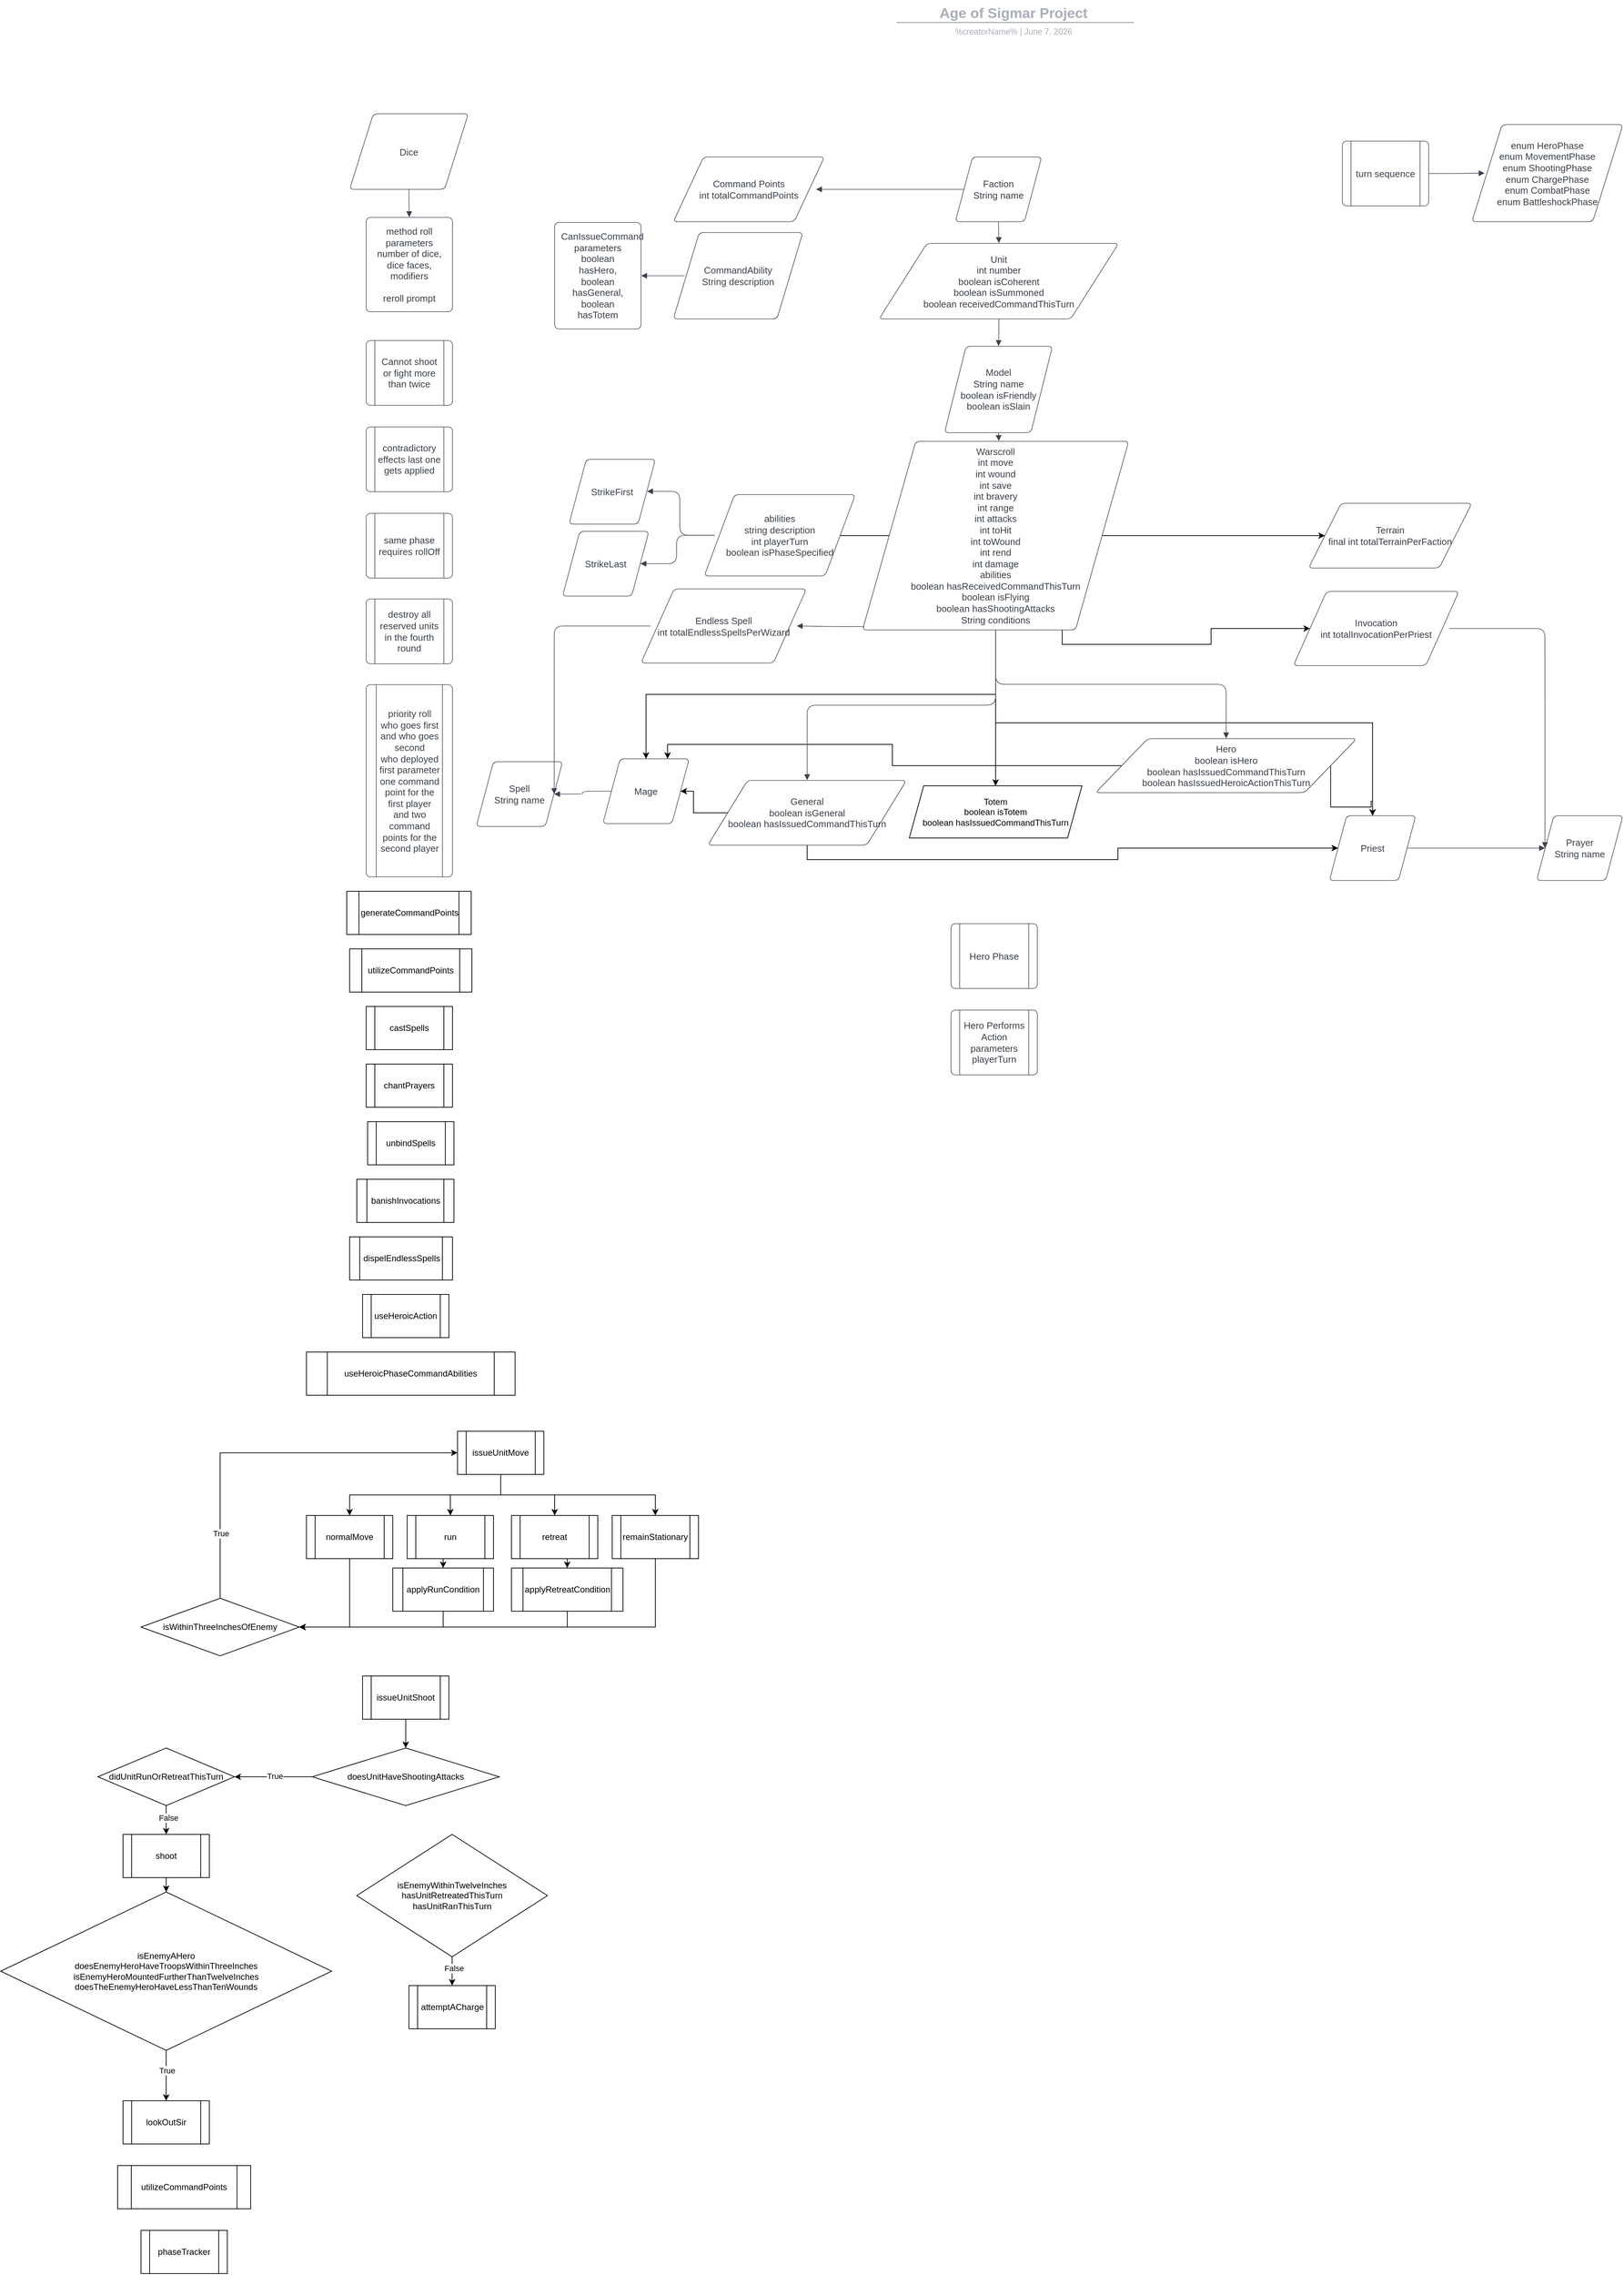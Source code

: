 <mxfile version="22.0.8" type="github">
  <diagram name="Page-1" id="zOLEb17u6JyuVjksXgzn">
    <mxGraphModel dx="2924" dy="1106" grid="1" gridSize="10" guides="1" tooltips="1" connect="1" arrows="1" fold="1" page="1" pageScale="1" pageWidth="850" pageHeight="1100" math="0" shadow="0">
      <root>
        <mxCell id="0" />
        <mxCell id="1" parent="0" />
        <mxCell id="diX1V1ADJ11k-N-cRnxO-1" value="" style="group;dropTarget=0;pointerEvents=0;" parent="1" vertex="1">
          <mxGeometry x="663" y="53" width="640" height="45" as="geometry" />
        </mxCell>
        <mxCell id="diX1V1ADJ11k-N-cRnxO-2" value="Age of Sigmar Project" style="html=1;overflow=block;blockSpacing=1;whiteSpace=wrap;fontSize=19.7;fontColor=#a9afb8;fontStyle=1;align=center;spacingLeft=7;spacingRight=7;spacingTop=2;spacing=3;strokeOpacity=0;fillOpacity=0;rounded=1;absoluteArcSize=1;arcSize=12;fillColor=#ffffff;strokeWidth=1.5;lucidId=UGaBJGIUdZaL;" parent="diX1V1ADJ11k-N-cRnxO-1" vertex="1">
          <mxGeometry width="640" height="31" as="geometry" />
        </mxCell>
        <UserObject label="%creatorName%  |  %date{mmmm d, yyyy}%" placeholders="1" id="diX1V1ADJ11k-N-cRnxO-3">
          <mxCell style="html=1;overflow=block;blockSpacing=1;whiteSpace=wrap;fontSize=11.5;fontColor=#a9afb8;align=center;spacingLeft=7;spacingRight=7;spacingTop=2;spacing=3;strokeOpacity=0;fillOpacity=0;rounded=1;absoluteArcSize=1;arcSize=12;fillColor=#ffffff;strokeWidth=1.5;lucidId=UGaBLjbw9.Wj;" parent="diX1V1ADJ11k-N-cRnxO-1" vertex="1">
            <mxGeometry y="31" width="640" height="14" as="geometry" />
          </mxCell>
        </UserObject>
        <mxCell id="diX1V1ADJ11k-N-cRnxO-4" value="" style="html=1;jettySize=18;whiteSpace=wrap;fontSize=13;fontFamily=Helvetica;strokeColor=#a9afb8;strokeOpacity=100;strokeWidth=1.5;rounded=0;startArrow=none;endArrow=none;lucidId=UGaBRsoHgIos;" parent="diX1V1ADJ11k-N-cRnxO-1" edge="1">
          <mxGeometry width="100" height="100" relative="1" as="geometry">
            <Array as="points" />
            <mxPoint x="157" y="30" as="sourcePoint" />
            <mxPoint x="487" y="30" as="targetPoint" />
          </mxGeometry>
        </mxCell>
        <mxCell id="diX1V1ADJ11k-N-cRnxO-5" value="Model&#xa;String name&#xa;boolean isFriendly&#xa;boolean isSlain" style="html=1;overflow=block;blockSpacing=1;whiteSpace=wrap;shape=parallelogram;perimeter=parallelogramPerimeter;anchorPointDirection=0;fontSize=13;fontColor=#3a414a;align=center;spacing=3.8;strokeColor=#3a414a;strokeOpacity=100;fillOpacity=100;rounded=1;absoluteArcSize=1;arcSize=12;fillColor=#ffffff;strokeWidth=0.8;lucidId=VMP~fAURNN5s;" parent="1" vertex="1">
          <mxGeometry x="887" y="533" width="150" height="120" as="geometry" />
        </mxCell>
        <mxCell id="diX1V1ADJ11k-N-cRnxO-6" value="Unit&#xa;int number&#xa;boolean isCoherent&#xa;boolean isSummoned&#xa;boolean receivedCommandThisTurn" style="html=1;overflow=block;blockSpacing=1;whiteSpace=wrap;shape=parallelogram;perimeter=parallelogramPerimeter;anchorPointDirection=0;fontSize=13;fontColor=#3a414a;align=center;spacing=3.8;strokeColor=#3a414a;strokeOpacity=100;fillOpacity=100;rounded=1;absoluteArcSize=1;arcSize=12;fillColor=#ffffff;strokeWidth=0.8;lucidId=9QP~q0KfeUEE;" parent="1" vertex="1">
          <mxGeometry x="796" y="390" width="333" height="105" as="geometry" />
        </mxCell>
        <mxCell id="diX1V1ADJ11k-N-cRnxO-7" value="Terrain&#xa;final int totalTerrainPerFaction" style="html=1;overflow=block;blockSpacing=1;whiteSpace=wrap;shape=parallelogram;perimeter=parallelogramPerimeter;anchorPointDirection=0;fontSize=13;fontColor=#3a414a;align=center;spacing=3.8;strokeColor=#3a414a;strokeOpacity=100;fillOpacity=100;rounded=1;absoluteArcSize=1;arcSize=12;fillColor=#ffffff;strokeWidth=0.8;lucidId=hRP~R1YNkXRq;" parent="1" vertex="1">
          <mxGeometry x="1393" y="751" width="227" height="90" as="geometry" />
        </mxCell>
        <mxCell id="diX1V1ADJ11k-N-cRnxO-8" value="Endless Spell&#xa;int totalEndlessSpellsPerWizard" style="html=1;overflow=block;blockSpacing=1;whiteSpace=wrap;shape=parallelogram;perimeter=parallelogramPerimeter;anchorPointDirection=0;fontSize=13;fontColor=#3a414a;align=center;spacing=3.8;strokeColor=#3a414a;strokeOpacity=100;fillOpacity=100;rounded=1;absoluteArcSize=1;arcSize=12;fillColor=#ffffff;strokeWidth=0.8;lucidId=aTP~hnn9tWhW;" parent="1" vertex="1">
          <mxGeometry x="465" y="870" width="230" height="103" as="geometry" />
        </mxCell>
        <mxCell id="diX1V1ADJ11k-N-cRnxO-9" value="Priest" style="html=1;overflow=block;blockSpacing=1;whiteSpace=wrap;shape=parallelogram;perimeter=parallelogramPerimeter;anchorPointDirection=0;fontSize=13;fontColor=#3a414a;align=center;spacing=3.8;strokeColor=#3a414a;strokeOpacity=100;fillOpacity=100;rounded=1;absoluteArcSize=1;arcSize=12;fillColor=#ffffff;strokeWidth=0.8;lucidId=2UP~BliDkqNP;" parent="1" vertex="1">
          <mxGeometry x="1422" y="1185" width="120" height="90" as="geometry" />
        </mxCell>
        <mxCell id="diX1V1ADJ11k-N-cRnxO-10" value="Mage" style="html=1;overflow=block;blockSpacing=1;whiteSpace=wrap;shape=parallelogram;perimeter=parallelogramPerimeter;anchorPointDirection=0;fontSize=13;fontColor=#3a414a;align=center;spacing=3.8;strokeColor=#3a414a;strokeOpacity=100;fillOpacity=100;rounded=1;absoluteArcSize=1;arcSize=12;fillColor=#ffffff;strokeWidth=0.8;lucidId=9UP~75K~QyLg;" parent="1" vertex="1">
          <mxGeometry x="412" y="1106" width="120" height="90" as="geometry" />
        </mxCell>
        <mxCell id="diX1V1ADJ11k-N-cRnxO-11" value="Spell&#xa;String name" style="html=1;overflow=block;blockSpacing=1;whiteSpace=wrap;shape=parallelogram;perimeter=parallelogramPerimeter;anchorPointDirection=0;fontSize=13;fontColor=#3a414a;align=center;spacing=3.8;strokeColor=#3a414a;strokeOpacity=100;fillOpacity=100;rounded=1;absoluteArcSize=1;arcSize=12;fillColor=#ffffff;strokeWidth=0.8;lucidId=fWP~-lGfotR-;" parent="1" vertex="1">
          <mxGeometry x="236" y="1110" width="120" height="90" as="geometry" />
        </mxCell>
        <mxCell id="diX1V1ADJ11k-N-cRnxO-12" value="Prayer&#xa;String name" style="html=1;overflow=block;blockSpacing=1;whiteSpace=wrap;shape=parallelogram;perimeter=parallelogramPerimeter;anchorPointDirection=0;fontSize=13;fontColor=#3a414a;align=center;spacing=3.8;strokeColor=#3a414a;strokeOpacity=100;fillOpacity=100;rounded=1;absoluteArcSize=1;arcSize=12;fillColor=#ffffff;strokeWidth=0.8;lucidId=2XP~xu.32lZ-;" parent="1" vertex="1">
          <mxGeometry x="1710" y="1185" width="120" height="90" as="geometry" />
        </mxCell>
        <mxCell id="diX1V1ADJ11k-N-cRnxO-13" value="Faction&#xa;String name" style="html=1;overflow=block;blockSpacing=1;whiteSpace=wrap;shape=parallelogram;perimeter=parallelogramPerimeter;anchorPointDirection=0;fontSize=13;fontColor=#3a414a;align=center;spacing=3.8;strokeColor=#3a414a;strokeOpacity=100;fillOpacity=100;rounded=1;absoluteArcSize=1;arcSize=12;fillColor=#ffffff;strokeWidth=0.8;lucidId=Bo-mgxUeQBWc;" parent="1" vertex="1">
          <mxGeometry x="902" y="270" width="120" height="90" as="geometry" />
        </mxCell>
        <mxCell id="diX1V1ADJ11k-N-cRnxO-14" value="" style="html=1;jettySize=18;whiteSpace=wrap;fontSize=13;strokeColor=#3a414a;strokeOpacity=100;strokeWidth=0.8;rounded=1;arcSize=24;edgeStyle=orthogonalEdgeStyle;startArrow=none;endArrow=block;endFill=1;exitX=0.058;exitY=0.5;exitPerimeter=0;entryX=0.903;entryY=0.5;entryPerimeter=0;lucidId=gx-mKUjaX6WK;" parent="1" source="diX1V1ADJ11k-N-cRnxO-8" target="diX1V1ADJ11k-N-cRnxO-11" edge="1">
          <mxGeometry width="100" height="100" relative="1" as="geometry">
            <Array as="points" />
          </mxGeometry>
        </mxCell>
        <mxCell id="diX1V1ADJ11k-N-cRnxO-15" value="" style="html=1;jettySize=18;whiteSpace=wrap;fontSize=13;strokeColor=#3a414a;strokeOpacity=100;strokeWidth=0.8;rounded=1;arcSize=24;edgeStyle=orthogonalEdgeStyle;startArrow=none;endArrow=block;endFill=1;exitX=0.097;exitY=0.5;exitPerimeter=0;entryX=0.903;entryY=0.5;entryPerimeter=0;lucidId=jx-mc8QmrxVr;" parent="1" source="diX1V1ADJ11k-N-cRnxO-10" target="diX1V1ADJ11k-N-cRnxO-11" edge="1">
          <mxGeometry width="100" height="100" relative="1" as="geometry">
            <Array as="points" />
          </mxGeometry>
        </mxCell>
        <mxCell id="_YTNO9yyWbdlbhSEin78-3" style="edgeStyle=orthogonalEdgeStyle;rounded=0;orthogonalLoop=1;jettySize=auto;html=1;exitX=0.5;exitY=1;exitDx=0;exitDy=0;" parent="1" source="diX1V1ADJ11k-N-cRnxO-16" target="_YTNO9yyWbdlbhSEin78-2" edge="1">
          <mxGeometry relative="1" as="geometry" />
        </mxCell>
        <mxCell id="_YTNO9yyWbdlbhSEin78-6" style="edgeStyle=orthogonalEdgeStyle;rounded=0;orthogonalLoop=1;jettySize=auto;html=1;exitX=0.5;exitY=1;exitDx=0;exitDy=0;entryX=0.5;entryY=0;entryDx=0;entryDy=0;" parent="1" source="diX1V1ADJ11k-N-cRnxO-16" target="diX1V1ADJ11k-N-cRnxO-10" edge="1">
          <mxGeometry relative="1" as="geometry" />
        </mxCell>
        <mxCell id="_YTNO9yyWbdlbhSEin78-9" style="edgeStyle=orthogonalEdgeStyle;rounded=0;orthogonalLoop=1;jettySize=auto;html=1;exitX=0.5;exitY=1;exitDx=0;exitDy=0;entryX=0.5;entryY=0;entryDx=0;entryDy=0;" parent="1" source="diX1V1ADJ11k-N-cRnxO-16" target="diX1V1ADJ11k-N-cRnxO-9" edge="1">
          <mxGeometry relative="1" as="geometry" />
        </mxCell>
        <mxCell id="8xL2bj9H_3-nK_g0lt7V-6" style="edgeStyle=orthogonalEdgeStyle;rounded=0;orthogonalLoop=1;jettySize=auto;html=1;exitX=0;exitY=0.5;exitDx=0;exitDy=0;" parent="1" source="diX1V1ADJ11k-N-cRnxO-16" target="diX1V1ADJ11k-N-cRnxO-28" edge="1">
          <mxGeometry relative="1" as="geometry" />
        </mxCell>
        <mxCell id="8xL2bj9H_3-nK_g0lt7V-47" style="edgeStyle=orthogonalEdgeStyle;rounded=0;orthogonalLoop=1;jettySize=auto;html=1;exitX=1;exitY=0.5;exitDx=0;exitDy=0;" parent="1" source="diX1V1ADJ11k-N-cRnxO-16" target="diX1V1ADJ11k-N-cRnxO-7" edge="1">
          <mxGeometry relative="1" as="geometry" />
        </mxCell>
        <mxCell id="8xL2bj9H_3-nK_g0lt7V-48" style="edgeStyle=orthogonalEdgeStyle;rounded=0;orthogonalLoop=1;jettySize=auto;html=1;exitX=0.75;exitY=1;exitDx=0;exitDy=0;" parent="1" source="diX1V1ADJ11k-N-cRnxO-16" target="diX1V1ADJ11k-N-cRnxO-18" edge="1">
          <mxGeometry relative="1" as="geometry" />
        </mxCell>
        <mxCell id="diX1V1ADJ11k-N-cRnxO-16" value="Warscroll&lt;br&gt;int move&lt;br&gt;int wound&lt;br&gt;int save&lt;br&gt;int bravery&lt;br&gt;int range&lt;br&gt;int attacks&lt;br&gt;int toHit&lt;br&gt;int toWound&lt;br&gt;int rend&lt;br&gt;int damage&lt;br&gt;abilities&lt;br&gt;boolean hasReceivedCommandThisTurn&lt;br&gt;boolean isFlying&lt;br&gt;boolean hasShootingAttacks&lt;br&gt;String conditions" style="html=1;overflow=block;blockSpacing=1;whiteSpace=wrap;shape=parallelogram;perimeter=parallelogramPerimeter;anchorPointDirection=0;fontSize=13;fontColor=#3a414a;align=center;spacing=3.8;strokeColor=#3a414a;strokeOpacity=100;fillOpacity=100;rounded=1;absoluteArcSize=1;arcSize=12;fillColor=#ffffff;strokeWidth=0.8;lucidId=Ny-mGmwFH4Dl;" parent="1" vertex="1">
          <mxGeometry x="773" y="665" width="370" height="262" as="geometry" />
        </mxCell>
        <mxCell id="diX1V1ADJ11k-N-cRnxO-17" value="" style="html=1;jettySize=18;whiteSpace=wrap;fontSize=13;strokeColor=#3a414a;strokeOpacity=100;strokeWidth=0.8;rounded=1;arcSize=24;edgeStyle=orthogonalEdgeStyle;startArrow=none;endArrow=block;endFill=1;exitX=0.5;exitY=1.003;exitPerimeter=0;entryX=0.512;entryY=-0.002;entryPerimeter=0;lucidId=wA-mkPb3AHFr;" parent="1" source="diX1V1ADJ11k-N-cRnxO-5" target="diX1V1ADJ11k-N-cRnxO-16" edge="1">
          <mxGeometry width="100" height="100" relative="1" as="geometry">
            <Array as="points" />
          </mxGeometry>
        </mxCell>
        <mxCell id="diX1V1ADJ11k-N-cRnxO-18" value="Invocation&#xa;int totalInvocationPerPriest" style="html=1;overflow=block;blockSpacing=1;whiteSpace=wrap;shape=parallelogram;perimeter=parallelogramPerimeter;anchorPointDirection=0;fontSize=13;fontColor=#3a414a;align=center;spacing=3.8;strokeColor=#3a414a;strokeOpacity=100;fillOpacity=100;rounded=1;absoluteArcSize=1;arcSize=12;fillColor=#ffffff;strokeWidth=0.8;lucidId=WG-mqbi.CSuH;" parent="1" vertex="1">
          <mxGeometry x="1372" y="873.5" width="230" height="103" as="geometry" />
        </mxCell>
        <mxCell id="diX1V1ADJ11k-N-cRnxO-19" value="" style="html=1;jettySize=18;whiteSpace=wrap;fontSize=13;strokeColor=#3a414a;strokeOpacity=100;strokeWidth=0.8;rounded=1;arcSize=24;edgeStyle=orthogonalEdgeStyle;startArrow=none;endArrow=block;endFill=1;exitX=0.903;exitY=0.5;exitPerimeter=0;entryX=0.097;entryY=0.5;entryPerimeter=0;lucidId=1H-m7pyB9UxB;" parent="1" source="diX1V1ADJ11k-N-cRnxO-9" target="diX1V1ADJ11k-N-cRnxO-12" edge="1">
          <mxGeometry width="100" height="100" relative="1" as="geometry">
            <Array as="points" />
          </mxGeometry>
        </mxCell>
        <mxCell id="diX1V1ADJ11k-N-cRnxO-20" value="" style="html=1;jettySize=18;whiteSpace=wrap;fontSize=13;strokeColor=#3a414a;strokeOpacity=100;strokeWidth=0.8;rounded=1;arcSize=24;edgeStyle=orthogonalEdgeStyle;startArrow=none;endArrow=block;endFill=1;exitX=0.942;exitY=0.5;exitPerimeter=0;entryX=0.097;entryY=0.5;entryPerimeter=0;lucidId=4H-mRHLvu8hw;" parent="1" source="diX1V1ADJ11k-N-cRnxO-18" target="diX1V1ADJ11k-N-cRnxO-12" edge="1">
          <mxGeometry width="100" height="100" relative="1" as="geometry">
            <Array as="points" />
          </mxGeometry>
        </mxCell>
        <mxCell id="_YTNO9yyWbdlbhSEin78-7" style="edgeStyle=orthogonalEdgeStyle;rounded=0;orthogonalLoop=1;jettySize=auto;html=1;exitX=0;exitY=0.5;exitDx=0;exitDy=0;entryX=1;entryY=0.5;entryDx=0;entryDy=0;" parent="1" source="diX1V1ADJ11k-N-cRnxO-21" target="diX1V1ADJ11k-N-cRnxO-10" edge="1">
          <mxGeometry relative="1" as="geometry" />
        </mxCell>
        <mxCell id="_YTNO9yyWbdlbhSEin78-8" style="edgeStyle=orthogonalEdgeStyle;rounded=0;orthogonalLoop=1;jettySize=auto;html=1;exitX=0.5;exitY=1;exitDx=0;exitDy=0;" parent="1" source="diX1V1ADJ11k-N-cRnxO-21" target="diX1V1ADJ11k-N-cRnxO-9" edge="1">
          <mxGeometry relative="1" as="geometry" />
        </mxCell>
        <mxCell id="diX1V1ADJ11k-N-cRnxO-21" value="General&#xa;boolean isGeneral&#xa;boolean hasIssuedCommandThisTurn" style="html=1;overflow=block;blockSpacing=1;whiteSpace=wrap;shape=parallelogram;perimeter=parallelogramPerimeter;anchorPointDirection=0;fontSize=13;fontColor=#3a414a;align=center;spacing=3.8;strokeColor=#3a414a;strokeOpacity=100;fillOpacity=100;rounded=1;absoluteArcSize=1;arcSize=12;fillColor=#ffffff;strokeWidth=0.8;lucidId=KJ-m7VAcNorR;" parent="1" vertex="1">
          <mxGeometry x="558" y="1136" width="276" height="90" as="geometry" />
        </mxCell>
        <mxCell id="diX1V1ADJ11k-N-cRnxO-23" value="Command Points&#xa;int totalCommandPoints" style="html=1;overflow=block;blockSpacing=1;whiteSpace=wrap;shape=parallelogram;perimeter=parallelogramPerimeter;anchorPointDirection=0;fontSize=13;fontColor=#3a414a;align=center;spacing=3.8;strokeColor=#3a414a;strokeOpacity=100;fillOpacity=100;rounded=1;absoluteArcSize=1;arcSize=12;fillColor=#ffffff;strokeWidth=0.8;lucidId=8L-mblBSIFBR;" parent="1" vertex="1">
          <mxGeometry x="510" y="270" width="210" height="90" as="geometry" />
        </mxCell>
        <mxCell id="diX1V1ADJ11k-N-cRnxO-24" value="" style="html=1;jettySize=18;whiteSpace=wrap;fontSize=13;strokeColor=#3a414a;strokeOpacity=100;strokeWidth=0.8;rounded=1;arcSize=24;edgeStyle=orthogonalEdgeStyle;startArrow=none;endArrow=block;endFill=1;exitX=0.097;exitY=0.5;exitPerimeter=0;entryX=0.945;entryY=0.5;entryPerimeter=0;lucidId=pM-m4_ksURlr;" parent="1" source="diX1V1ADJ11k-N-cRnxO-13" target="diX1V1ADJ11k-N-cRnxO-23" edge="1">
          <mxGeometry width="100" height="100" relative="1" as="geometry">
            <Array as="points" />
          </mxGeometry>
        </mxCell>
        <mxCell id="diX1V1ADJ11k-N-cRnxO-25" value="Dice" style="html=1;overflow=block;blockSpacing=1;whiteSpace=wrap;shape=parallelogram;perimeter=parallelogramPerimeter;anchorPointDirection=0;fontSize=13;fontColor=#3a414a;align=center;spacing=3.8;strokeColor=#3a414a;strokeOpacity=100;fillOpacity=100;rounded=1;absoluteArcSize=1;arcSize=12;fillColor=#ffffff;strokeWidth=0.8;lucidId=IM-m1qFtIAN8;" parent="1" vertex="1">
          <mxGeometry x="60" y="210" width="165" height="105" as="geometry" />
        </mxCell>
        <mxCell id="diX1V1ADJ11k-N-cRnxO-26" value="method roll&#xa;parameters number of dice, dice faces, modifiers&#xa;&#xa;reroll prompt" style="html=1;overflow=block;blockSpacing=1;whiteSpace=wrap;fontSize=13;fontColor=#3a414a;align=center;spacing=9;strokeColor=#3a414a;strokeOpacity=100;fillOpacity=100;rounded=1;absoluteArcSize=1;arcSize=12;fillColor=#ffffff;strokeWidth=0.8;lucidId=iP-mDshW7.k5;" parent="1" vertex="1">
          <mxGeometry x="83" y="354" width="120" height="131" as="geometry" />
        </mxCell>
        <mxCell id="diX1V1ADJ11k-N-cRnxO-27" value="" style="html=1;jettySize=18;whiteSpace=wrap;fontSize=13;strokeColor=#3a414a;strokeOpacity=100;strokeWidth=0.8;rounded=1;arcSize=24;edgeStyle=orthogonalEdgeStyle;startArrow=none;endArrow=block;endFill=1;exitX=0.5;exitY=1.004;exitPerimeter=0;entryX=0.5;entryY=-0.003;entryPerimeter=0;lucidId=LP-m6Xi9Cobd;" parent="1" source="diX1V1ADJ11k-N-cRnxO-25" target="diX1V1ADJ11k-N-cRnxO-26" edge="1">
          <mxGeometry width="100" height="100" relative="1" as="geometry">
            <Array as="points" />
          </mxGeometry>
        </mxCell>
        <mxCell id="diX1V1ADJ11k-N-cRnxO-28" value="abilities&#xa;string description&#xa;int playerTurn&#xa;boolean isPhaseSpecified" style="html=1;overflow=block;blockSpacing=1;whiteSpace=wrap;shape=parallelogram;perimeter=parallelogramPerimeter;anchorPointDirection=0;fontSize=13;fontColor=#3a414a;align=center;spacing=3.8;strokeColor=#3a414a;strokeOpacity=100;fillOpacity=100;rounded=1;absoluteArcSize=1;arcSize=12;fillColor=#ffffff;strokeWidth=0.8;lucidId=MS-mStZkyAiv;" parent="1" vertex="1">
          <mxGeometry x="553" y="739" width="210" height="113" as="geometry" />
        </mxCell>
        <mxCell id="diX1V1ADJ11k-N-cRnxO-30" value="StrikeFirst" style="html=1;overflow=block;blockSpacing=1;whiteSpace=wrap;shape=parallelogram;perimeter=parallelogramPerimeter;anchorPointDirection=0;fontSize=13;fontColor=#3a414a;align=center;spacing=3.8;strokeColor=#3a414a;strokeOpacity=100;fillOpacity=100;rounded=1;absoluteArcSize=1;arcSize=12;fillColor=#ffffff;strokeWidth=0.8;lucidId=FV-mgq5n7ofS;" parent="1" vertex="1">
          <mxGeometry x="365" y="690" width="120" height="90" as="geometry" />
        </mxCell>
        <mxCell id="diX1V1ADJ11k-N-cRnxO-31" value="StrikeLast" style="html=1;overflow=block;blockSpacing=1;whiteSpace=wrap;shape=parallelogram;perimeter=parallelogramPerimeter;anchorPointDirection=0;fontSize=13;fontColor=#3a414a;align=center;spacing=3.8;strokeColor=#3a414a;strokeOpacity=100;fillOpacity=100;rounded=1;absoluteArcSize=1;arcSize=12;fillColor=#ffffff;strokeWidth=0.8;lucidId=JV-mB4kw7e56;" parent="1" vertex="1">
          <mxGeometry x="356" y="790" width="120" height="90" as="geometry" />
        </mxCell>
        <mxCell id="diX1V1ADJ11k-N-cRnxO-32" value="" style="html=1;jettySize=18;whiteSpace=wrap;fontSize=13;strokeColor=#3a414a;strokeOpacity=100;strokeWidth=0.8;rounded=1;arcSize=24;edgeStyle=orthogonalEdgeStyle;startArrow=none;endArrow=block;endFill=1;exitX=0.07;exitY=0.5;exitPerimeter=0;entryX=0.905;entryY=0.494;entryPerimeter=0;lucidId=0V-m9WZKtB8B;" parent="1" source="diX1V1ADJ11k-N-cRnxO-28" target="diX1V1ADJ11k-N-cRnxO-30" edge="1">
          <mxGeometry width="100" height="100" relative="1" as="geometry">
            <Array as="points" />
          </mxGeometry>
        </mxCell>
        <mxCell id="diX1V1ADJ11k-N-cRnxO-33" value="" style="html=1;jettySize=18;whiteSpace=wrap;fontSize=13;strokeColor=#3a414a;strokeOpacity=100;strokeWidth=0.8;rounded=1;arcSize=24;edgeStyle=orthogonalEdgeStyle;startArrow=none;endArrow=block;endFill=1;exitX=0.07;exitY=0.5;exitPerimeter=0;entryX=0.903;entryY=0.5;entryPerimeter=0;lucidId=3V-mJoLHs3-O;" parent="1" source="diX1V1ADJ11k-N-cRnxO-28" target="diX1V1ADJ11k-N-cRnxO-31" edge="1">
          <mxGeometry width="100" height="100" relative="1" as="geometry">
            <Array as="points" />
          </mxGeometry>
        </mxCell>
        <mxCell id="diX1V1ADJ11k-N-cRnxO-34" value="Cannot shoot or fight more than twice" style="html=1;overflow=block;blockSpacing=1;whiteSpace=wrap;shape=process;fontSize=13;fontColor=#3a414a;align=center;spacing=3.8;strokeColor=#3a414a;strokeOpacity=100;fillOpacity=100;rounded=1;absoluteArcSize=1;arcSize=12;fillColor=#ffffff;strokeWidth=0.8;lucidId=aY-muP5JiK6M;" parent="1" vertex="1">
          <mxGeometry x="83" y="525" width="120" height="90" as="geometry" />
        </mxCell>
        <mxCell id="diX1V1ADJ11k-N-cRnxO-35" value="contradictory effects last one gets applied" style="html=1;overflow=block;blockSpacing=1;whiteSpace=wrap;shape=process;fontSize=13;fontColor=#3a414a;align=center;spacing=3.8;strokeColor=#3a414a;strokeOpacity=100;fillOpacity=100;rounded=1;absoluteArcSize=1;arcSize=12;fillColor=#ffffff;strokeWidth=0.8;lucidId=wY-mcVYd6AlJ;" parent="1" vertex="1">
          <mxGeometry x="83" y="645" width="120" height="90" as="geometry" />
        </mxCell>
        <mxCell id="diX1V1ADJ11k-N-cRnxO-36" value="same phase requires rollOff" style="html=1;overflow=block;blockSpacing=1;whiteSpace=wrap;shape=process;fontSize=13;fontColor=#3a414a;align=center;spacing=3.8;strokeColor=#3a414a;strokeOpacity=100;fillOpacity=100;rounded=1;absoluteArcSize=1;arcSize=12;fillColor=#ffffff;strokeWidth=0.8;lucidId=IY-mcRclnb3H;" parent="1" vertex="1">
          <mxGeometry x="83" y="765" width="120" height="90" as="geometry" />
        </mxCell>
        <mxCell id="diX1V1ADJ11k-N-cRnxO-37" value="destroy all reserved units in the fourth round" style="html=1;overflow=block;blockSpacing=1;whiteSpace=wrap;shape=process;fontSize=13;fontColor=#3a414a;align=center;spacing=3.8;strokeColor=#3a414a;strokeOpacity=100;fillOpacity=100;rounded=1;absoluteArcSize=1;arcSize=12;fillColor=#ffffff;strokeWidth=0.8;lucidId=z0-maco-RRq0;" parent="1" vertex="1">
          <mxGeometry x="83" y="884" width="120" height="90" as="geometry" />
        </mxCell>
        <mxCell id="diX1V1ADJ11k-N-cRnxO-38" value="priority roll&#xa;who goes first and who goes second&#xa;who deployed first parameter&#xa;one command point for the first player and two command points for the second player" style="html=1;overflow=block;blockSpacing=1;whiteSpace=wrap;shape=process;fontSize=13;fontColor=#3a414a;align=center;spacing=3.8;strokeColor=#3a414a;strokeOpacity=100;fillOpacity=100;rounded=1;absoluteArcSize=1;arcSize=12;fillColor=#ffffff;strokeWidth=0.8;lucidId=d1-m0JyzxnMk;" parent="1" vertex="1">
          <mxGeometry x="83" y="1003" width="120" height="267" as="geometry" />
        </mxCell>
        <mxCell id="diX1V1ADJ11k-N-cRnxO-39" value="enum HeroPhase&#xa;enum MovementPhase&#xa;enum ShootingPhase&#xa;enum ChargePhase&#xa;enum CombatPhase&#xa;enum BattleshockPhase" style="html=1;overflow=block;blockSpacing=1;whiteSpace=wrap;shape=parallelogram;perimeter=parallelogramPerimeter;anchorPointDirection=0;fontSize=13;fontColor=#3a414a;align=center;spacing=3.8;strokeColor=#3a414a;strokeOpacity=100;fillOpacity=100;rounded=1;absoluteArcSize=1;arcSize=12;fillColor=#ffffff;strokeWidth=0.8;lucidId=X2-mw77m8Jms;" parent="1" vertex="1">
          <mxGeometry x="1620" y="225" width="210" height="135" as="geometry" />
        </mxCell>
        <mxCell id="diX1V1ADJ11k-N-cRnxO-40" value="turn sequence" style="html=1;overflow=block;blockSpacing=1;whiteSpace=wrap;shape=process;fontSize=13;fontColor=#3a414a;align=center;spacing=3.8;strokeColor=#3a414a;strokeOpacity=100;fillOpacity=100;rounded=1;absoluteArcSize=1;arcSize=12;fillColor=#ffffff;strokeWidth=0.8;lucidId=V3-m1jSJpaLX;" parent="1" vertex="1">
          <mxGeometry x="1440" y="248" width="120" height="90" as="geometry" />
        </mxCell>
        <mxCell id="diX1V1ADJ11k-N-cRnxO-41" value="" style="html=1;jettySize=18;whiteSpace=wrap;fontSize=13;strokeColor=#3a414a;strokeOpacity=100;strokeWidth=0.8;rounded=1;arcSize=24;edgeStyle=orthogonalEdgeStyle;startArrow=none;endArrow=block;endFill=1;exitX=1.003;exitY=0.5;exitPerimeter=0;entryX=0.084;entryY=0.5;entryPerimeter=0;lucidId=23-mhU6-Z7mK;" parent="1" source="diX1V1ADJ11k-N-cRnxO-40" target="diX1V1ADJ11k-N-cRnxO-39" edge="1">
          <mxGeometry width="100" height="100" relative="1" as="geometry">
            <Array as="points" />
          </mxGeometry>
        </mxCell>
        <mxCell id="diX1V1ADJ11k-N-cRnxO-42" value="CommandAbility&#xa;String description" style="html=1;overflow=block;blockSpacing=1;whiteSpace=wrap;shape=parallelogram;perimeter=parallelogramPerimeter;anchorPointDirection=0;fontSize=13;fontColor=#3a414a;align=center;spacing=3.8;strokeColor=#3a414a;strokeOpacity=100;fillOpacity=100;rounded=1;absoluteArcSize=1;arcSize=12;fillColor=#ffffff;strokeWidth=0.8;lucidId=s4-mLjn9IQ1O;" parent="1" vertex="1">
          <mxGeometry x="510" y="375" width="180" height="120" as="geometry" />
        </mxCell>
        <mxCell id="diX1V1ADJ11k-N-cRnxO-43" value="CanIssueCommand&#xa;parameters boolean hasHero, boolean hasGeneral, boolean hasTotem" style="html=1;overflow=block;blockSpacing=1;whiteSpace=wrap;fontSize=13;fontColor=#3a414a;align=center;spacing=9;strokeColor=#3a414a;strokeOpacity=100;fillOpacity=100;rounded=1;absoluteArcSize=1;arcSize=12;fillColor=#ffffff;strokeWidth=0.8;lucidId=V5-mkcRef6hr;" parent="1" vertex="1">
          <mxGeometry x="345" y="361" width="120" height="148" as="geometry" />
        </mxCell>
        <mxCell id="diX1V1ADJ11k-N-cRnxO-44" value="" style="html=1;jettySize=18;whiteSpace=wrap;fontSize=13;strokeColor=#3a414a;strokeOpacity=100;strokeWidth=0.8;rounded=1;arcSize=24;edgeStyle=orthogonalEdgeStyle;startArrow=none;endArrow=block;endFill=1;exitX=0.087;exitY=0.5;exitPerimeter=0;entryX=1.003;entryY=0.5;entryPerimeter=0;lucidId=M6-mTtIYt8IL;" parent="1" source="diX1V1ADJ11k-N-cRnxO-42" target="diX1V1ADJ11k-N-cRnxO-43" edge="1">
          <mxGeometry width="100" height="100" relative="1" as="geometry">
            <Array as="points" />
          </mxGeometry>
        </mxCell>
        <mxCell id="_YTNO9yyWbdlbhSEin78-5" style="edgeStyle=orthogonalEdgeStyle;rounded=0;orthogonalLoop=1;jettySize=auto;html=1;exitX=1;exitY=0.5;exitDx=0;exitDy=0;entryX=0.5;entryY=0;entryDx=0;entryDy=0;" parent="1" source="diX1V1ADJ11k-N-cRnxO-45" target="diX1V1ADJ11k-N-cRnxO-9" edge="1">
          <mxGeometry relative="1" as="geometry" />
        </mxCell>
        <mxCell id="_YTNO9yyWbdlbhSEin78-10" style="edgeStyle=orthogonalEdgeStyle;rounded=0;orthogonalLoop=1;jettySize=auto;html=1;exitX=0;exitY=0.5;exitDx=0;exitDy=0;entryX=0.75;entryY=0;entryDx=0;entryDy=0;" parent="1" source="diX1V1ADJ11k-N-cRnxO-45" target="diX1V1ADJ11k-N-cRnxO-10" edge="1">
          <mxGeometry relative="1" as="geometry" />
        </mxCell>
        <mxCell id="diX1V1ADJ11k-N-cRnxO-45" value="Hero&lt;br&gt;boolean isHero&lt;br&gt;boolean hasIssuedCommandThisTurn&lt;br&gt;boolean hasIssuedHeroicActionThisTurn" style="html=1;overflow=block;blockSpacing=1;whiteSpace=wrap;shape=parallelogram;perimeter=parallelogramPerimeter;anchorPointDirection=0;fontSize=13;fontColor=#3a414a;align=center;spacing=3.8;strokeColor=#3a414a;strokeOpacity=100;fillOpacity=100;rounded=1;absoluteArcSize=1;arcSize=12;fillColor=#ffffff;strokeWidth=0.8;lucidId=T7-m-E_ZpNoL;" parent="1" vertex="1">
          <mxGeometry x="1097" y="1078" width="363" height="75" as="geometry" />
        </mxCell>
        <mxCell id="diX1V1ADJ11k-N-cRnxO-47" value="" style="html=1;jettySize=18;whiteSpace=wrap;fontSize=13;strokeColor=#3a414a;strokeOpacity=100;strokeWidth=0.8;rounded=1;arcSize=24;edgeStyle=orthogonalEdgeStyle;startArrow=none;endArrow=block;endFill=1;exitX=0.5;exitY=1.002;exitPerimeter=0;entryX=0.5;entryY=-0.005;entryPerimeter=0;lucidId=i9-mQx3C0VM5;" parent="1" source="diX1V1ADJ11k-N-cRnxO-16" target="diX1V1ADJ11k-N-cRnxO-45" edge="1">
          <mxGeometry width="100" height="100" relative="1" as="geometry">
            <Array as="points" />
          </mxGeometry>
        </mxCell>
        <mxCell id="diX1V1ADJ11k-N-cRnxO-48" value="" style="html=1;jettySize=18;whiteSpace=wrap;fontSize=13;strokeColor=#3a414a;strokeOpacity=100;strokeWidth=0.8;rounded=1;arcSize=24;edgeStyle=orthogonalEdgeStyle;startArrow=none;endArrow=block;endFill=1;exitX=0.5;exitY=1.002;exitPerimeter=0;entryX=0.5;entryY=-0.004;entryPerimeter=0;lucidId=q9-mzYG1swVQ;" parent="1" source="diX1V1ADJ11k-N-cRnxO-16" target="diX1V1ADJ11k-N-cRnxO-21" edge="1">
          <mxGeometry width="100" height="100" relative="1" as="geometry">
            <Array as="points" />
          </mxGeometry>
        </mxCell>
        <mxCell id="diX1V1ADJ11k-N-cRnxO-49" value="" style="html=1;jettySize=18;whiteSpace=wrap;fontSize=13;strokeColor=#3a414a;strokeOpacity=100;strokeWidth=0.8;rounded=1;arcSize=24;edgeStyle=orthogonalEdgeStyle;startArrow=none;endArrow=block;endFill=1;exitX=0.006;exitY=0.982;exitPerimeter=0;entryX=0.942;entryY=0.5;entryPerimeter=0;lucidId=x9-m~PQEkNT.;" parent="1" source="diX1V1ADJ11k-N-cRnxO-16" target="diX1V1ADJ11k-N-cRnxO-8" edge="1">
          <mxGeometry width="100" height="100" relative="1" as="geometry">
            <Array as="points" />
          </mxGeometry>
        </mxCell>
        <mxCell id="diX1V1ADJ11k-N-cRnxO-57" value="" style="html=1;jettySize=18;whiteSpace=wrap;fontSize=13;strokeColor=#3a414a;strokeOpacity=100;strokeWidth=0.8;rounded=1;arcSize=24;edgeStyle=orthogonalEdgeStyle;startArrow=none;endArrow=block;endFill=1;exitX=0.5;exitY=1.004;exitPerimeter=0;entryX=0.5;entryY=-0.004;entryPerimeter=0;lucidId=E~-myoI8umRx;" parent="1" source="diX1V1ADJ11k-N-cRnxO-13" target="diX1V1ADJ11k-N-cRnxO-6" edge="1">
          <mxGeometry width="100" height="100" relative="1" as="geometry">
            <Array as="points" />
          </mxGeometry>
        </mxCell>
        <mxCell id="diX1V1ADJ11k-N-cRnxO-58" value="" style="html=1;jettySize=18;whiteSpace=wrap;fontSize=13;strokeColor=#3a414a;strokeOpacity=100;strokeWidth=0.8;rounded=1;arcSize=24;edgeStyle=orthogonalEdgeStyle;startArrow=none;endArrow=block;endFill=1;exitX=0.5;exitY=1.004;exitPerimeter=0;entryX=0.5;entryY=-0.003;entryPerimeter=0;lucidId=U~-mMhTLjnx~;" parent="1" source="diX1V1ADJ11k-N-cRnxO-6" target="diX1V1ADJ11k-N-cRnxO-5" edge="1">
          <mxGeometry width="100" height="100" relative="1" as="geometry">
            <Array as="points" />
          </mxGeometry>
        </mxCell>
        <mxCell id="diX1V1ADJ11k-N-cRnxO-59" value="Hero Phase" style="html=1;overflow=block;blockSpacing=1;whiteSpace=wrap;shape=process;fontSize=13;fontColor=#3a414a;align=center;spacing=3.8;strokeColor=#3a414a;strokeOpacity=100;fillOpacity=100;rounded=1;absoluteArcSize=1;arcSize=12;fillColor=#ffffff;strokeWidth=0.8;lucidId=Wb_mPFfyntUT;" parent="1" vertex="1">
          <mxGeometry x="896" y="1335" width="120" height="90" as="geometry" />
        </mxCell>
        <mxCell id="diX1V1ADJ11k-N-cRnxO-60" value="Hero Performs Action&#xa;parameters playerTurn" style="html=1;overflow=block;blockSpacing=1;whiteSpace=wrap;shape=process;fontSize=13;fontColor=#3a414a;align=center;spacing=3.8;strokeColor=#3a414a;strokeOpacity=100;fillOpacity=100;rounded=1;absoluteArcSize=1;arcSize=12;fillColor=#ffffff;strokeWidth=0.8;lucidId=8b_mzyEYbm5I;" parent="1" vertex="1">
          <mxGeometry x="896" y="1455" width="120" height="90" as="geometry" />
        </mxCell>
        <mxCell id="kUXesAZGM_qa6sBTIZEG-1" value="generateCommandPoints" style="shape=process;whiteSpace=wrap;html=1;backgroundOutline=1;" parent="1" vertex="1">
          <mxGeometry x="56" y="1290" width="173" height="60" as="geometry" />
        </mxCell>
        <mxCell id="_YTNO9yyWbdlbhSEin78-1" value="utilizeCommandPoints" style="shape=process;whiteSpace=wrap;html=1;backgroundOutline=1;" parent="1" vertex="1">
          <mxGeometry x="60" y="1370" width="170" height="60" as="geometry" />
        </mxCell>
        <mxCell id="_YTNO9yyWbdlbhSEin78-2" value="Totem&lt;br&gt;boolean isTotem&lt;br&gt;boolean hasIssuedCommandThisTurn" style="shape=parallelogram;perimeter=parallelogramPerimeter;whiteSpace=wrap;html=1;fixedSize=1;" parent="1" vertex="1">
          <mxGeometry x="838" y="1143.5" width="240" height="72.5" as="geometry" />
        </mxCell>
        <mxCell id="_YTNO9yyWbdlbhSEin78-11" value="castSpells" style="shape=process;whiteSpace=wrap;html=1;backgroundOutline=1;" parent="1" vertex="1">
          <mxGeometry x="83" y="1450" width="120" height="60" as="geometry" />
        </mxCell>
        <mxCell id="_YTNO9yyWbdlbhSEin78-12" value="chantPrayers" style="shape=process;whiteSpace=wrap;html=1;backgroundOutline=1;" parent="1" vertex="1">
          <mxGeometry x="83" y="1530" width="120" height="60" as="geometry" />
        </mxCell>
        <mxCell id="_YTNO9yyWbdlbhSEin78-13" value="unbindSpells" style="shape=process;whiteSpace=wrap;html=1;backgroundOutline=1;" parent="1" vertex="1">
          <mxGeometry x="85" y="1610" width="120" height="60" as="geometry" />
        </mxCell>
        <mxCell id="_YTNO9yyWbdlbhSEin78-14" value="banishInvocations" style="shape=process;whiteSpace=wrap;html=1;backgroundOutline=1;" parent="1" vertex="1">
          <mxGeometry x="70" y="1690" width="135" height="60" as="geometry" />
        </mxCell>
        <mxCell id="_YTNO9yyWbdlbhSEin78-15" value="dispelEndlessSpells" style="shape=process;whiteSpace=wrap;html=1;backgroundOutline=1;" parent="1" vertex="1">
          <mxGeometry x="60" y="1770" width="143" height="60" as="geometry" />
        </mxCell>
        <mxCell id="_YTNO9yyWbdlbhSEin78-16" value="useHeroicAction" style="shape=process;whiteSpace=wrap;html=1;backgroundOutline=1;" parent="1" vertex="1">
          <mxGeometry x="78" y="1850" width="120" height="60" as="geometry" />
        </mxCell>
        <mxCell id="_YTNO9yyWbdlbhSEin78-17" value="useHeroicPhaseCommandAbilities" style="shape=process;whiteSpace=wrap;html=1;backgroundOutline=1;" parent="1" vertex="1">
          <mxGeometry y="1930" width="290" height="60" as="geometry" />
        </mxCell>
        <mxCell id="8xL2bj9H_3-nK_g0lt7V-39" style="edgeStyle=orthogonalEdgeStyle;rounded=0;orthogonalLoop=1;jettySize=auto;html=1;exitX=0.5;exitY=1;exitDx=0;exitDy=0;entryX=1;entryY=0.5;entryDx=0;entryDy=0;" parent="1" source="_YTNO9yyWbdlbhSEin78-20" target="8xL2bj9H_3-nK_g0lt7V-34" edge="1">
          <mxGeometry relative="1" as="geometry" />
        </mxCell>
        <mxCell id="_YTNO9yyWbdlbhSEin78-20" value="normalMove" style="shape=process;whiteSpace=wrap;html=1;backgroundOutline=1;" parent="1" vertex="1">
          <mxGeometry y="2157" width="120" height="60" as="geometry" />
        </mxCell>
        <mxCell id="8xL2bj9H_3-nK_g0lt7V-53" style="edgeStyle=orthogonalEdgeStyle;rounded=0;orthogonalLoop=1;jettySize=auto;html=1;exitX=0.5;exitY=1;exitDx=0;exitDy=0;entryX=0.5;entryY=0;entryDx=0;entryDy=0;" parent="1" source="_YTNO9yyWbdlbhSEin78-21" target="8xL2bj9H_3-nK_g0lt7V-52" edge="1">
          <mxGeometry relative="1" as="geometry" />
        </mxCell>
        <mxCell id="_YTNO9yyWbdlbhSEin78-21" value="run" style="shape=process;whiteSpace=wrap;html=1;backgroundOutline=1;" parent="1" vertex="1">
          <mxGeometry x="140" y="2157" width="120" height="60" as="geometry" />
        </mxCell>
        <mxCell id="8xL2bj9H_3-nK_g0lt7V-56" style="edgeStyle=orthogonalEdgeStyle;rounded=0;orthogonalLoop=1;jettySize=auto;html=1;exitX=0.5;exitY=1;exitDx=0;exitDy=0;entryX=0.5;entryY=0;entryDx=0;entryDy=0;" parent="1" source="_YTNO9yyWbdlbhSEin78-22" target="8xL2bj9H_3-nK_g0lt7V-55" edge="1">
          <mxGeometry relative="1" as="geometry" />
        </mxCell>
        <mxCell id="_YTNO9yyWbdlbhSEin78-22" value="retreat" style="shape=process;whiteSpace=wrap;html=1;backgroundOutline=1;" parent="1" vertex="1">
          <mxGeometry x="285" y="2157" width="120" height="60" as="geometry" />
        </mxCell>
        <mxCell id="8xL2bj9H_3-nK_g0lt7V-42" style="edgeStyle=orthogonalEdgeStyle;rounded=0;orthogonalLoop=1;jettySize=auto;html=1;exitX=0.5;exitY=1;exitDx=0;exitDy=0;entryX=1;entryY=0.5;entryDx=0;entryDy=0;" parent="1" source="8xL2bj9H_3-nK_g0lt7V-1" target="8xL2bj9H_3-nK_g0lt7V-34" edge="1">
          <mxGeometry relative="1" as="geometry" />
        </mxCell>
        <mxCell id="8xL2bj9H_3-nK_g0lt7V-1" value="remainStationary" style="shape=process;whiteSpace=wrap;html=1;backgroundOutline=1;" parent="1" vertex="1">
          <mxGeometry x="425" y="2157" width="120" height="60" as="geometry" />
        </mxCell>
        <mxCell id="8xL2bj9H_3-nK_g0lt7V-20" style="edgeStyle=orthogonalEdgeStyle;rounded=0;orthogonalLoop=1;jettySize=auto;html=1;exitX=0.5;exitY=1;exitDx=0;exitDy=0;" parent="1" source="8xL2bj9H_3-nK_g0lt7V-9" target="_YTNO9yyWbdlbhSEin78-20" edge="1">
          <mxGeometry relative="1" as="geometry" />
        </mxCell>
        <mxCell id="8xL2bj9H_3-nK_g0lt7V-21" style="edgeStyle=orthogonalEdgeStyle;rounded=0;orthogonalLoop=1;jettySize=auto;html=1;exitX=0.5;exitY=1;exitDx=0;exitDy=0;" parent="1" source="8xL2bj9H_3-nK_g0lt7V-9" target="_YTNO9yyWbdlbhSEin78-21" edge="1">
          <mxGeometry relative="1" as="geometry" />
        </mxCell>
        <mxCell id="8xL2bj9H_3-nK_g0lt7V-22" style="edgeStyle=orthogonalEdgeStyle;rounded=0;orthogonalLoop=1;jettySize=auto;html=1;exitX=0.5;exitY=1;exitDx=0;exitDy=0;" parent="1" source="8xL2bj9H_3-nK_g0lt7V-9" target="_YTNO9yyWbdlbhSEin78-22" edge="1">
          <mxGeometry relative="1" as="geometry" />
        </mxCell>
        <mxCell id="8xL2bj9H_3-nK_g0lt7V-23" style="edgeStyle=orthogonalEdgeStyle;rounded=0;orthogonalLoop=1;jettySize=auto;html=1;exitX=0.5;exitY=1;exitDx=0;exitDy=0;" parent="1" source="8xL2bj9H_3-nK_g0lt7V-9" target="8xL2bj9H_3-nK_g0lt7V-1" edge="1">
          <mxGeometry relative="1" as="geometry" />
        </mxCell>
        <mxCell id="8xL2bj9H_3-nK_g0lt7V-9" value="issueUnitMove" style="shape=process;whiteSpace=wrap;html=1;backgroundOutline=1;" parent="1" vertex="1">
          <mxGeometry x="210" y="2040" width="120" height="60" as="geometry" />
        </mxCell>
        <mxCell id="8xL2bj9H_3-nK_g0lt7V-37" style="edgeStyle=orthogonalEdgeStyle;rounded=0;orthogonalLoop=1;jettySize=auto;html=1;exitX=0.5;exitY=0;exitDx=0;exitDy=0;entryX=0;entryY=0.5;entryDx=0;entryDy=0;" parent="1" source="8xL2bj9H_3-nK_g0lt7V-34" target="8xL2bj9H_3-nK_g0lt7V-9" edge="1">
          <mxGeometry relative="1" as="geometry" />
        </mxCell>
        <mxCell id="8xL2bj9H_3-nK_g0lt7V-38" value="True" style="edgeLabel;html=1;align=center;verticalAlign=middle;resizable=0;points=[];" parent="8xL2bj9H_3-nK_g0lt7V-37" vertex="1" connectable="0">
          <mxGeometry x="-0.662" y="-1" relative="1" as="geometry">
            <mxPoint as="offset" />
          </mxGeometry>
        </mxCell>
        <mxCell id="8xL2bj9H_3-nK_g0lt7V-34" value="isWithinThreeInchesOfEnemy" style="rhombus;whiteSpace=wrap;html=1;" parent="1" vertex="1">
          <mxGeometry x="-230" y="2272" width="220" height="80" as="geometry" />
        </mxCell>
        <mxCell id="8xL2bj9H_3-nK_g0lt7V-46" style="edgeStyle=orthogonalEdgeStyle;rounded=0;orthogonalLoop=1;jettySize=auto;html=1;exitX=0.5;exitY=1;exitDx=0;exitDy=0;entryX=0.5;entryY=0;entryDx=0;entryDy=0;" parent="1" source="8xL2bj9H_3-nK_g0lt7V-43" target="8xL2bj9H_3-nK_g0lt7V-45" edge="1">
          <mxGeometry relative="1" as="geometry" />
        </mxCell>
        <mxCell id="8xL2bj9H_3-nK_g0lt7V-43" value="issueUnitShoot" style="shape=process;whiteSpace=wrap;html=1;backgroundOutline=1;" parent="1" vertex="1">
          <mxGeometry x="78" y="2380" width="120" height="60" as="geometry" />
        </mxCell>
        <mxCell id="8xL2bj9H_3-nK_g0lt7V-49" style="edgeStyle=orthogonalEdgeStyle;rounded=0;orthogonalLoop=1;jettySize=auto;html=1;exitX=0;exitY=0.5;exitDx=0;exitDy=0;" parent="1" source="8xL2bj9H_3-nK_g0lt7V-45" edge="1">
          <mxGeometry relative="1" as="geometry">
            <mxPoint x="-100" y="2520" as="targetPoint" />
          </mxGeometry>
        </mxCell>
        <mxCell id="8xL2bj9H_3-nK_g0lt7V-50" value="True" style="edgeLabel;html=1;align=center;verticalAlign=middle;resizable=0;points=[];" parent="8xL2bj9H_3-nK_g0lt7V-49" vertex="1" connectable="0">
          <mxGeometry x="-0.042" y="-1" relative="1" as="geometry">
            <mxPoint as="offset" />
          </mxGeometry>
        </mxCell>
        <mxCell id="8xL2bj9H_3-nK_g0lt7V-45" value="doesUnitHaveShootingAttacks" style="rhombus;whiteSpace=wrap;html=1;" parent="1" vertex="1">
          <mxGeometry x="8" y="2480" width="260" height="80" as="geometry" />
        </mxCell>
        <mxCell id="8xL2bj9H_3-nK_g0lt7V-58" style="edgeStyle=orthogonalEdgeStyle;rounded=0;orthogonalLoop=1;jettySize=auto;html=1;exitX=0.5;exitY=1;exitDx=0;exitDy=0;" parent="1" source="8xL2bj9H_3-nK_g0lt7V-51" edge="1">
          <mxGeometry relative="1" as="geometry">
            <mxPoint x="-195" y="2600" as="targetPoint" />
          </mxGeometry>
        </mxCell>
        <mxCell id="8xL2bj9H_3-nK_g0lt7V-59" value="False" style="edgeLabel;html=1;align=center;verticalAlign=middle;resizable=0;points=[];" parent="8xL2bj9H_3-nK_g0lt7V-58" vertex="1" connectable="0">
          <mxGeometry x="-0.161" y="3" relative="1" as="geometry">
            <mxPoint as="offset" />
          </mxGeometry>
        </mxCell>
        <mxCell id="8xL2bj9H_3-nK_g0lt7V-51" value="didUnitRunOrRetreatThisTurn" style="rhombus;whiteSpace=wrap;html=1;" parent="1" vertex="1">
          <mxGeometry x="-290" y="2480" width="190" height="80" as="geometry" />
        </mxCell>
        <mxCell id="8xL2bj9H_3-nK_g0lt7V-54" style="edgeStyle=orthogonalEdgeStyle;rounded=0;orthogonalLoop=1;jettySize=auto;html=1;exitX=0.5;exitY=1;exitDx=0;exitDy=0;entryX=1;entryY=0.5;entryDx=0;entryDy=0;" parent="1" source="8xL2bj9H_3-nK_g0lt7V-52" target="8xL2bj9H_3-nK_g0lt7V-34" edge="1">
          <mxGeometry relative="1" as="geometry" />
        </mxCell>
        <mxCell id="8xL2bj9H_3-nK_g0lt7V-52" value="applyRunCondition" style="shape=process;whiteSpace=wrap;html=1;backgroundOutline=1;" parent="1" vertex="1">
          <mxGeometry x="120" y="2230" width="140" height="60" as="geometry" />
        </mxCell>
        <mxCell id="8xL2bj9H_3-nK_g0lt7V-57" style="edgeStyle=orthogonalEdgeStyle;rounded=0;orthogonalLoop=1;jettySize=auto;html=1;exitX=0.5;exitY=1;exitDx=0;exitDy=0;" parent="1" source="8xL2bj9H_3-nK_g0lt7V-55" target="8xL2bj9H_3-nK_g0lt7V-34" edge="1">
          <mxGeometry relative="1" as="geometry" />
        </mxCell>
        <mxCell id="8xL2bj9H_3-nK_g0lt7V-55" value="applyRetreatCondition" style="shape=process;whiteSpace=wrap;html=1;backgroundOutline=1;" parent="1" vertex="1">
          <mxGeometry x="285" y="2230" width="155" height="60" as="geometry" />
        </mxCell>
        <mxCell id="8xL2bj9H_3-nK_g0lt7V-63" style="edgeStyle=orthogonalEdgeStyle;rounded=0;orthogonalLoop=1;jettySize=auto;html=1;exitX=0.5;exitY=1;exitDx=0;exitDy=0;" parent="1" source="8xL2bj9H_3-nK_g0lt7V-60" target="8xL2bj9H_3-nK_g0lt7V-62" edge="1">
          <mxGeometry relative="1" as="geometry" />
        </mxCell>
        <mxCell id="8xL2bj9H_3-nK_g0lt7V-60" value="shoot" style="shape=process;whiteSpace=wrap;html=1;backgroundOutline=1;" parent="1" vertex="1">
          <mxGeometry x="-255" y="2600" width="120" height="60" as="geometry" />
        </mxCell>
        <mxCell id="8xL2bj9H_3-nK_g0lt7V-61" value="lookOutSir" style="shape=process;whiteSpace=wrap;html=1;backgroundOutline=1;" parent="1" vertex="1">
          <mxGeometry x="-255" y="2970" width="120" height="60" as="geometry" />
        </mxCell>
        <mxCell id="8xL2bj9H_3-nK_g0lt7V-64" style="edgeStyle=orthogonalEdgeStyle;rounded=0;orthogonalLoop=1;jettySize=auto;html=1;exitX=0.5;exitY=1;exitDx=0;exitDy=0;" parent="1" source="8xL2bj9H_3-nK_g0lt7V-62" target="8xL2bj9H_3-nK_g0lt7V-61" edge="1">
          <mxGeometry relative="1" as="geometry" />
        </mxCell>
        <mxCell id="8xL2bj9H_3-nK_g0lt7V-65" value="True" style="edgeLabel;html=1;align=center;verticalAlign=middle;resizable=0;points=[];" parent="8xL2bj9H_3-nK_g0lt7V-64" vertex="1" connectable="0">
          <mxGeometry x="-0.2" y="1" relative="1" as="geometry">
            <mxPoint as="offset" />
          </mxGeometry>
        </mxCell>
        <mxCell id="8xL2bj9H_3-nK_g0lt7V-62" value="isEnemyAHero&lt;br&gt;doesEnemyHeroHaveTroopsWithinThreeInches&lt;br&gt;isEnemyHeroMountedFurtherThanTwelveInches&lt;br&gt;doesTheEnemyHeroHaveLessThanTenWounds" style="rhombus;whiteSpace=wrap;html=1;" parent="1" vertex="1">
          <mxGeometry x="-425" y="2680" width="460" height="220" as="geometry" />
        </mxCell>
        <mxCell id="MapNj0BQL-BJPMxyCI8T-1" value="attemptACharge" style="shape=process;whiteSpace=wrap;html=1;backgroundOutline=1;" vertex="1" parent="1">
          <mxGeometry x="142.5" y="2810" width="120" height="60" as="geometry" />
        </mxCell>
        <mxCell id="MapNj0BQL-BJPMxyCI8T-3" style="edgeStyle=orthogonalEdgeStyle;rounded=0;orthogonalLoop=1;jettySize=auto;html=1;exitX=0.5;exitY=1;exitDx=0;exitDy=0;entryX=0.5;entryY=0;entryDx=0;entryDy=0;" edge="1" parent="1" source="MapNj0BQL-BJPMxyCI8T-2" target="MapNj0BQL-BJPMxyCI8T-1">
          <mxGeometry relative="1" as="geometry" />
        </mxCell>
        <mxCell id="MapNj0BQL-BJPMxyCI8T-4" value="False" style="edgeLabel;html=1;align=center;verticalAlign=middle;resizable=0;points=[];" vertex="1" connectable="0" parent="MapNj0BQL-BJPMxyCI8T-3">
          <mxGeometry x="-0.2" y="2" relative="1" as="geometry">
            <mxPoint as="offset" />
          </mxGeometry>
        </mxCell>
        <mxCell id="MapNj0BQL-BJPMxyCI8T-2" value="isEnemyWithinTwelveInches&lt;br&gt;hasUnitRetreatedThisTurn&lt;br&gt;hasUnitRanThisTurn" style="rhombus;whiteSpace=wrap;html=1;" vertex="1" parent="1">
          <mxGeometry x="70" y="2600" width="265" height="170" as="geometry" />
        </mxCell>
        <mxCell id="MapNj0BQL-BJPMxyCI8T-5" value="utilizeCommandPoints" style="shape=process;whiteSpace=wrap;html=1;backgroundOutline=1;" vertex="1" parent="1">
          <mxGeometry x="-262.5" y="3060" width="185" height="60" as="geometry" />
        </mxCell>
        <mxCell id="MapNj0BQL-BJPMxyCI8T-7" value="phaseTracker" style="shape=process;whiteSpace=wrap;html=1;backgroundOutline=1;" vertex="1" parent="1">
          <mxGeometry x="-230" y="3150" width="120" height="60" as="geometry" />
        </mxCell>
      </root>
    </mxGraphModel>
  </diagram>
</mxfile>
